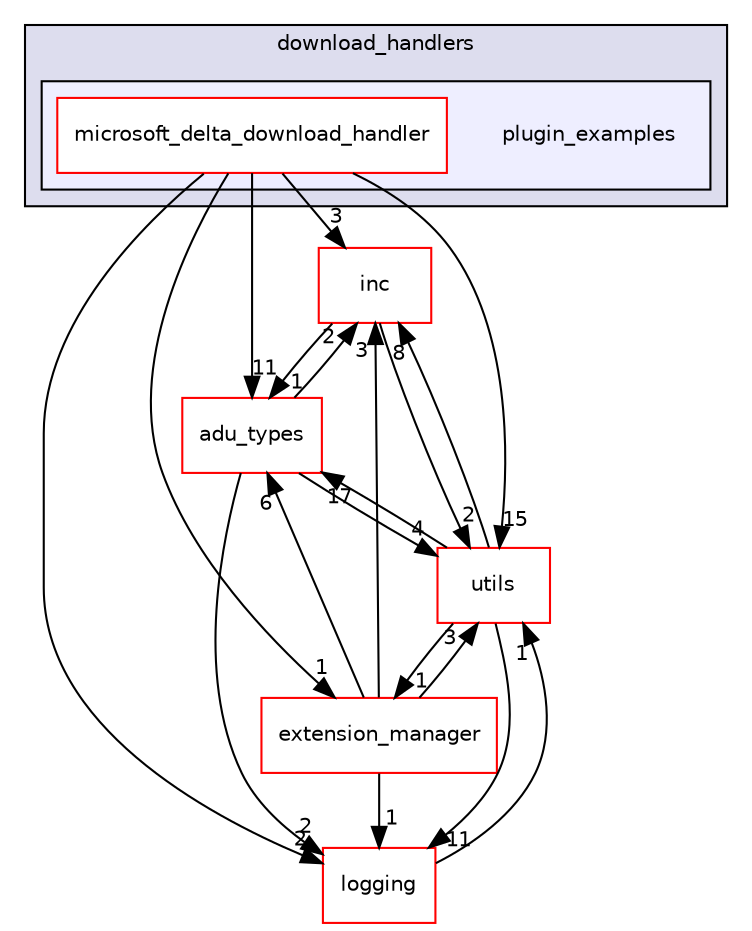 digraph "src/extensions/download_handlers/plugin_examples" {
  compound=true
  node [ fontsize="10", fontname="Helvetica"];
  edge [ labelfontsize="10", labelfontname="Helvetica"];
  subgraph clusterdir_a1bed297603bd85e845cfcfeb80e4c7b {
    graph [ bgcolor="#ddddee", pencolor="black", label="download_handlers" fontname="Helvetica", fontsize="10", URL="dir_a1bed297603bd85e845cfcfeb80e4c7b.html"]
  subgraph clusterdir_e4455ccd2e5d3a3321e45fa96ec0443d {
    graph [ bgcolor="#eeeeff", pencolor="black", label="" URL="dir_e4455ccd2e5d3a3321e45fa96ec0443d.html"];
    dir_e4455ccd2e5d3a3321e45fa96ec0443d [shape=plaintext label="plugin_examples"];
    dir_501536a4684818e7955e733f956e333e [shape=box label="microsoft_delta_download_handler" color="red" fillcolor="white" style="filled" URL="dir_501536a4684818e7955e733f956e333e.html"];
  }
  }
  dir_6bc6ad22483805bbbda55258ad2a62ea [shape=box label="inc" fillcolor="white" style="filled" color="red" URL="dir_6bc6ad22483805bbbda55258ad2a62ea.html"];
  dir_2fa9b52a3673ed0f8fcfc3f4f3ae93e3 [shape=box label="adu_types" fillcolor="white" style="filled" color="red" URL="dir_2fa9b52a3673ed0f8fcfc3f4f3ae93e3.html"];
  dir_76edb0a872d73d4312979d52eefe6155 [shape=box label="extension_manager" fillcolor="white" style="filled" color="red" URL="dir_76edb0a872d73d4312979d52eefe6155.html"];
  dir_b3320b59a4aa4a7431bc8488b87009bf [shape=box label="logging" fillcolor="white" style="filled" color="red" URL="dir_b3320b59a4aa4a7431bc8488b87009bf.html"];
  dir_313caf1132e152dd9b58bea13a4052ca [shape=box label="utils" fillcolor="white" style="filled" color="red" URL="dir_313caf1132e152dd9b58bea13a4052ca.html"];
  dir_6bc6ad22483805bbbda55258ad2a62ea->dir_2fa9b52a3673ed0f8fcfc3f4f3ae93e3 [headlabel="1", labeldistance=1.5 headhref="dir_000137_000003.html"];
  dir_6bc6ad22483805bbbda55258ad2a62ea->dir_313caf1132e152dd9b58bea13a4052ca [headlabel="2", labeldistance=1.5 headhref="dir_000137_000154.html"];
  dir_501536a4684818e7955e733f956e333e->dir_6bc6ad22483805bbbda55258ad2a62ea [headlabel="3", labeldistance=1.5 headhref="dir_000097_000137.html"];
  dir_501536a4684818e7955e733f956e333e->dir_2fa9b52a3673ed0f8fcfc3f4f3ae93e3 [headlabel="11", labeldistance=1.5 headhref="dir_000097_000003.html"];
  dir_501536a4684818e7955e733f956e333e->dir_76edb0a872d73d4312979d52eefe6155 [headlabel="1", labeldistance=1.5 headhref="dir_000097_000113.html"];
  dir_501536a4684818e7955e733f956e333e->dir_b3320b59a4aa4a7431bc8488b87009bf [headlabel="2", labeldistance=1.5 headhref="dir_000097_000143.html"];
  dir_501536a4684818e7955e733f956e333e->dir_313caf1132e152dd9b58bea13a4052ca [headlabel="15", labeldistance=1.5 headhref="dir_000097_000154.html"];
  dir_2fa9b52a3673ed0f8fcfc3f4f3ae93e3->dir_6bc6ad22483805bbbda55258ad2a62ea [headlabel="2", labeldistance=1.5 headhref="dir_000003_000137.html"];
  dir_2fa9b52a3673ed0f8fcfc3f4f3ae93e3->dir_b3320b59a4aa4a7431bc8488b87009bf [headlabel="2", labeldistance=1.5 headhref="dir_000003_000143.html"];
  dir_2fa9b52a3673ed0f8fcfc3f4f3ae93e3->dir_313caf1132e152dd9b58bea13a4052ca [headlabel="4", labeldistance=1.5 headhref="dir_000003_000154.html"];
  dir_76edb0a872d73d4312979d52eefe6155->dir_6bc6ad22483805bbbda55258ad2a62ea [headlabel="3", labeldistance=1.5 headhref="dir_000113_000137.html"];
  dir_76edb0a872d73d4312979d52eefe6155->dir_2fa9b52a3673ed0f8fcfc3f4f3ae93e3 [headlabel="6", labeldistance=1.5 headhref="dir_000113_000003.html"];
  dir_76edb0a872d73d4312979d52eefe6155->dir_b3320b59a4aa4a7431bc8488b87009bf [headlabel="1", labeldistance=1.5 headhref="dir_000113_000143.html"];
  dir_76edb0a872d73d4312979d52eefe6155->dir_313caf1132e152dd9b58bea13a4052ca [headlabel="3", labeldistance=1.5 headhref="dir_000113_000154.html"];
  dir_b3320b59a4aa4a7431bc8488b87009bf->dir_313caf1132e152dd9b58bea13a4052ca [headlabel="1", labeldistance=1.5 headhref="dir_000143_000154.html"];
  dir_313caf1132e152dd9b58bea13a4052ca->dir_6bc6ad22483805bbbda55258ad2a62ea [headlabel="8", labeldistance=1.5 headhref="dir_000154_000137.html"];
  dir_313caf1132e152dd9b58bea13a4052ca->dir_2fa9b52a3673ed0f8fcfc3f4f3ae93e3 [headlabel="17", labeldistance=1.5 headhref="dir_000154_000003.html"];
  dir_313caf1132e152dd9b58bea13a4052ca->dir_76edb0a872d73d4312979d52eefe6155 [headlabel="1", labeldistance=1.5 headhref="dir_000154_000113.html"];
  dir_313caf1132e152dd9b58bea13a4052ca->dir_b3320b59a4aa4a7431bc8488b87009bf [headlabel="11", labeldistance=1.5 headhref="dir_000154_000143.html"];
}
